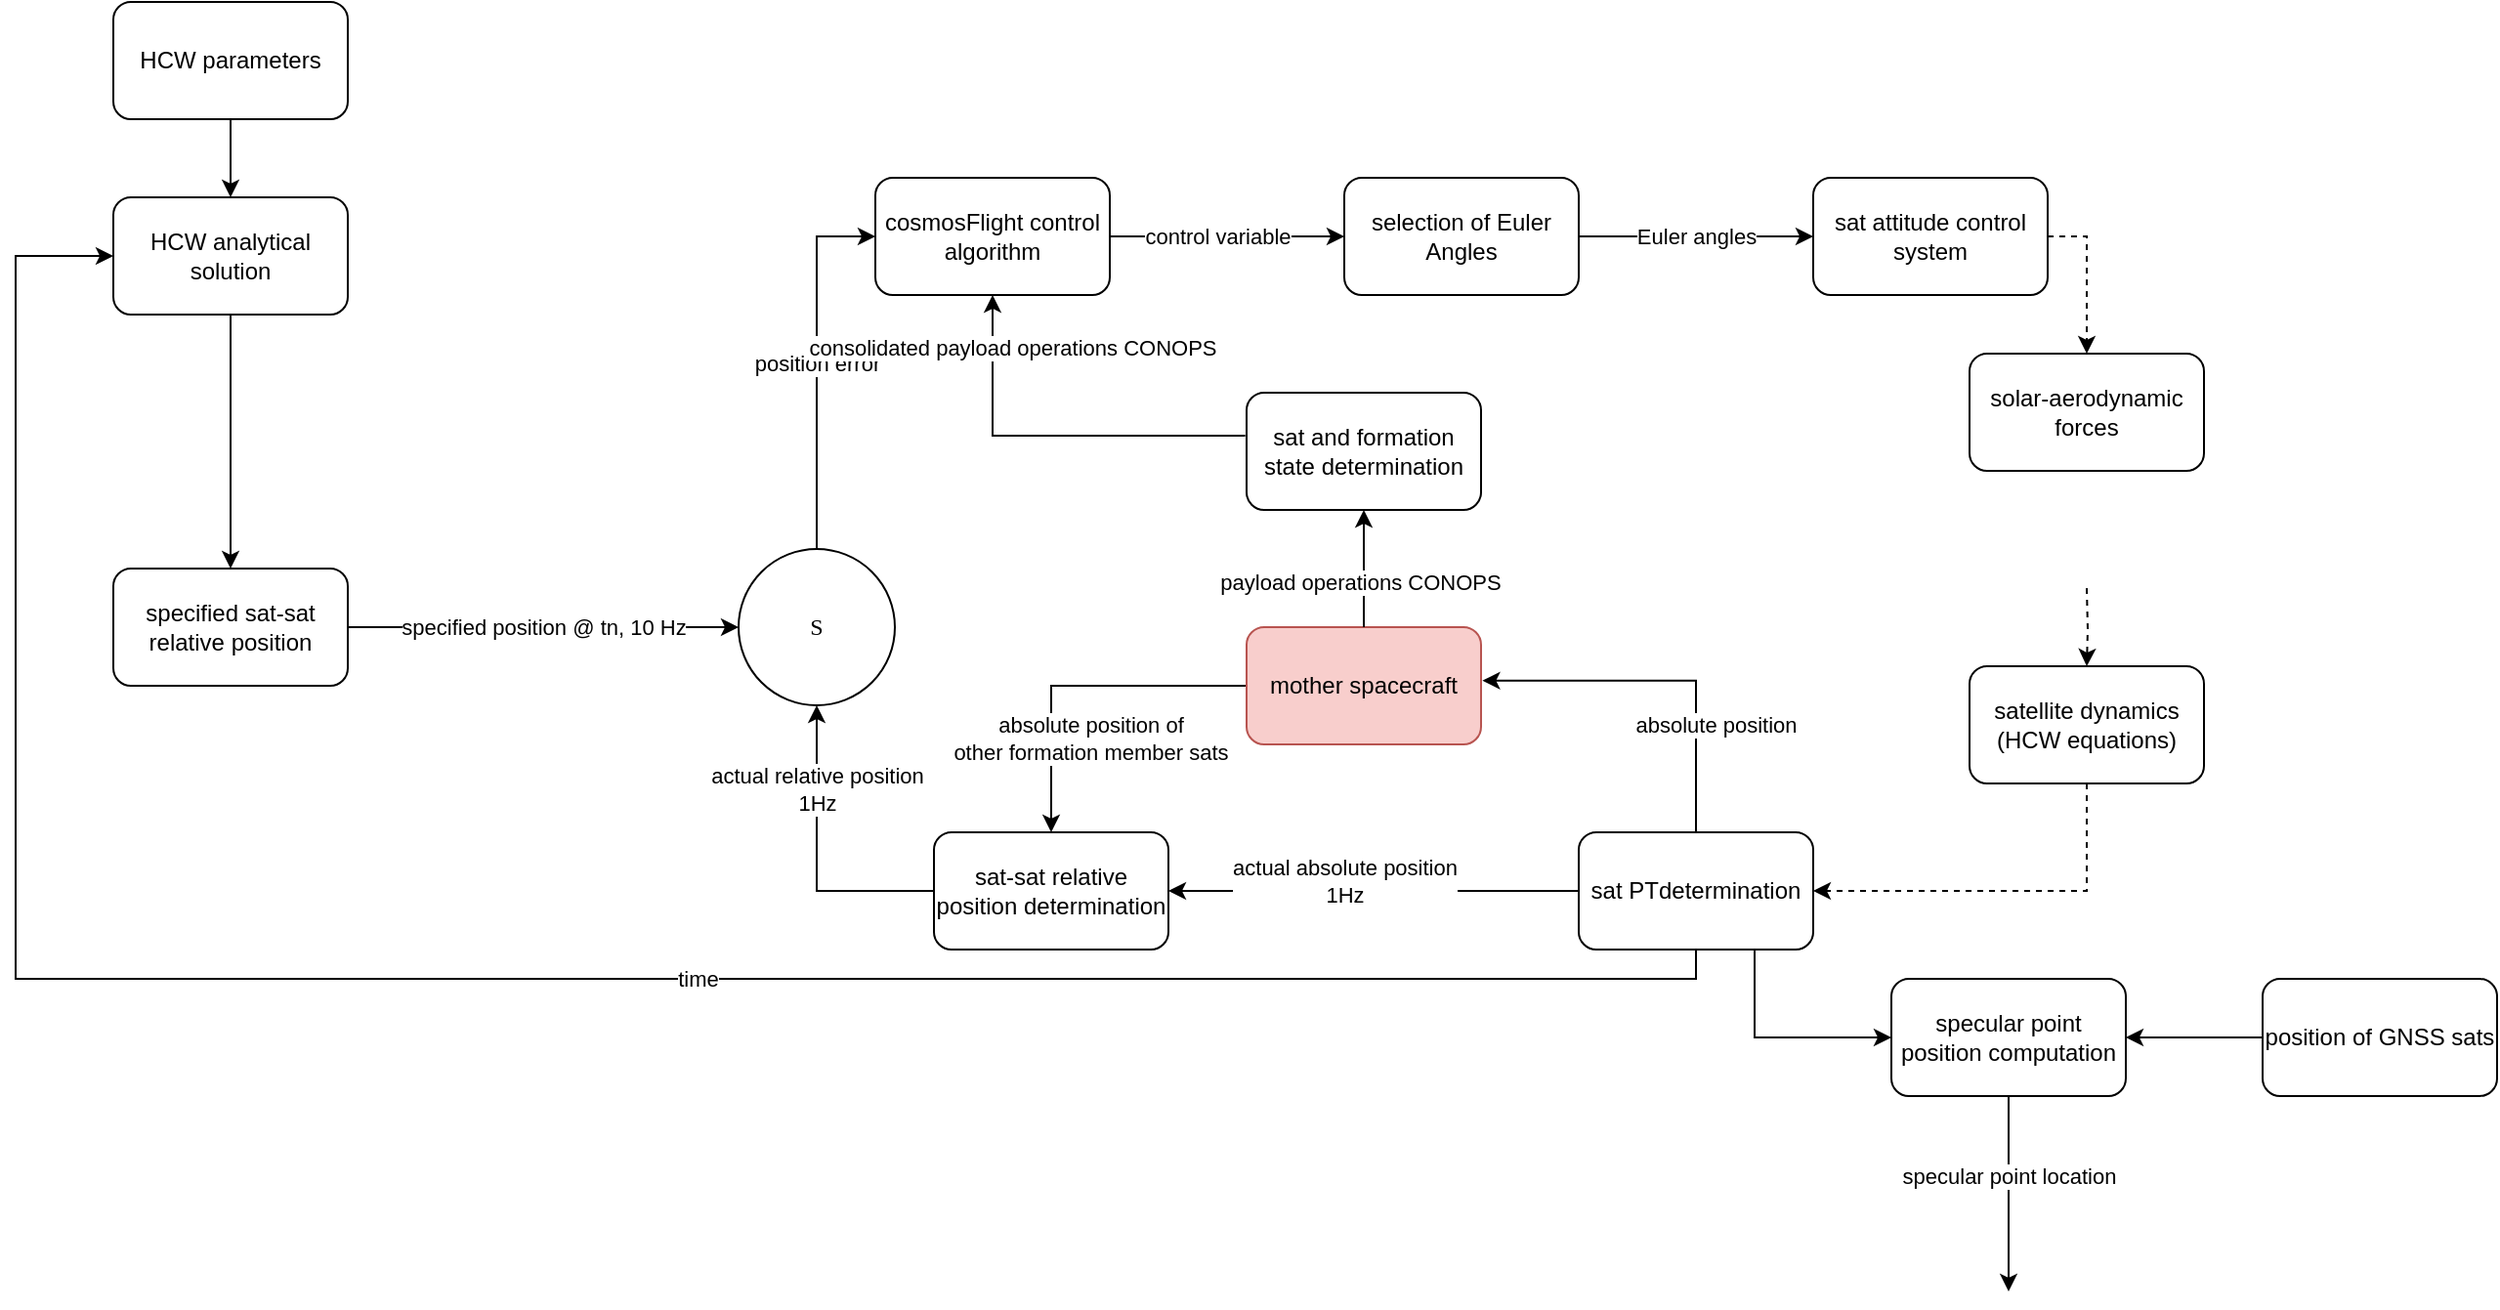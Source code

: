 <mxfile version="20.7.4" type="github">
  <diagram id="Xfj5n7e3JJY6A1mSw3fe" name="Page-1">
    <mxGraphModel dx="3590" dy="1437" grid="1" gridSize="10" guides="1" tooltips="1" connect="1" arrows="1" fold="1" page="1" pageScale="1" pageWidth="827" pageHeight="1169" math="0" shadow="0">
      <root>
        <mxCell id="0" />
        <mxCell id="1" parent="0" />
        <mxCell id="DxF82iQ1Xe6bMLV_p6Q5-1" value="&lt;font face=&quot;greekC&quot;&gt;S&lt;/font&gt;" style="ellipse;whiteSpace=wrap;html=1;aspect=fixed;" parent="1" vertex="1">
          <mxGeometry x="210" y="440" width="80" height="80" as="geometry" />
        </mxCell>
        <mxCell id="DxF82iQ1Xe6bMLV_p6Q5-9" value="actual relative position&lt;br&gt;1Hz" style="edgeStyle=orthogonalEdgeStyle;rounded=0;orthogonalLoop=1;jettySize=auto;html=1;exitX=0;exitY=0.5;exitDx=0;exitDy=0;entryX=0.5;entryY=1;entryDx=0;entryDy=0;startArrow=none;" parent="1" source="y4cqsh2HeKVNznNm2pZd-14" target="DxF82iQ1Xe6bMLV_p6Q5-1" edge="1">
          <mxGeometry x="0.442" relative="1" as="geometry">
            <mxPoint as="offset" />
          </mxGeometry>
        </mxCell>
        <mxCell id="y4cqsh2HeKVNznNm2pZd-27" style="edgeStyle=orthogonalEdgeStyle;rounded=0;orthogonalLoop=1;jettySize=auto;html=1;entryX=0;entryY=0.5;entryDx=0;entryDy=0;exitX=0.75;exitY=1;exitDx=0;exitDy=0;" parent="1" source="DxF82iQ1Xe6bMLV_p6Q5-5" target="y4cqsh2HeKVNznNm2pZd-24" edge="1">
          <mxGeometry relative="1" as="geometry">
            <mxPoint x="870" y="660" as="sourcePoint" />
          </mxGeometry>
        </mxCell>
        <mxCell id="DxF82iQ1Xe6bMLV_p6Q5-5" value="sat PTdetermination" style="rounded=1;whiteSpace=wrap;html=1;" parent="1" vertex="1">
          <mxGeometry x="640" y="585" width="120" height="60" as="geometry" />
        </mxCell>
        <mxCell id="DxF82iQ1Xe6bMLV_p6Q5-11" value="cosmosFlight control algorithm" style="rounded=1;whiteSpace=wrap;html=1;" parent="1" vertex="1">
          <mxGeometry x="280" y="250" width="120" height="60" as="geometry" />
        </mxCell>
        <mxCell id="DxF82iQ1Xe6bMLV_p6Q5-12" value="position error" style="edgeStyle=orthogonalEdgeStyle;rounded=0;orthogonalLoop=1;jettySize=auto;html=1;exitX=0.5;exitY=0;exitDx=0;exitDy=0;entryX=0;entryY=0.5;entryDx=0;entryDy=0;" parent="1" source="DxF82iQ1Xe6bMLV_p6Q5-1" target="DxF82iQ1Xe6bMLV_p6Q5-11" edge="1">
          <mxGeometry relative="1" as="geometry">
            <mxPoint x="420" y="510" as="sourcePoint" />
            <mxPoint x="260" y="430" as="targetPoint" />
          </mxGeometry>
        </mxCell>
        <mxCell id="DxF82iQ1Xe6bMLV_p6Q5-14" value="sat attitude control system" style="rounded=1;whiteSpace=wrap;html=1;" parent="1" vertex="1">
          <mxGeometry x="760" y="250" width="120" height="60" as="geometry" />
        </mxCell>
        <mxCell id="DxF82iQ1Xe6bMLV_p6Q5-16" value="Euler angles" style="edgeStyle=orthogonalEdgeStyle;rounded=0;orthogonalLoop=1;jettySize=auto;html=1;exitX=1;exitY=0.5;exitDx=0;exitDy=0;entryX=0;entryY=0.5;entryDx=0;entryDy=0;" parent="1" source="y4cqsh2HeKVNznNm2pZd-3" target="DxF82iQ1Xe6bMLV_p6Q5-14" edge="1">
          <mxGeometry relative="1" as="geometry">
            <mxPoint x="260" y="350" as="sourcePoint" />
            <mxPoint x="420" y="290" as="targetPoint" />
            <mxPoint as="offset" />
          </mxGeometry>
        </mxCell>
        <mxCell id="DxF82iQ1Xe6bMLV_p6Q5-18" value="specified position @ tn, 10 Hz" style="edgeStyle=orthogonalEdgeStyle;rounded=0;orthogonalLoop=1;jettySize=auto;html=1;entryX=0;entryY=0.5;entryDx=0;entryDy=0;exitX=1;exitY=0.5;exitDx=0;exitDy=0;" parent="1" source="y4cqsh2HeKVNznNm2pZd-16" target="DxF82iQ1Xe6bMLV_p6Q5-1" edge="1">
          <mxGeometry relative="1" as="geometry">
            <mxPoint x="40" y="420" as="sourcePoint" />
            <mxPoint y="290" as="targetPoint" />
          </mxGeometry>
        </mxCell>
        <mxCell id="y4cqsh2HeKVNznNm2pZd-1" value="satellite dynamics (HCW equations)" style="rounded=1;whiteSpace=wrap;html=1;" parent="1" vertex="1">
          <mxGeometry x="840" y="500" width="120" height="60" as="geometry" />
        </mxCell>
        <mxCell id="y4cqsh2HeKVNznNm2pZd-2" value="" style="edgeStyle=orthogonalEdgeStyle;rounded=0;orthogonalLoop=1;jettySize=auto;html=1;exitX=0.5;exitY=1;exitDx=0;exitDy=0;entryX=0.5;entryY=0;entryDx=0;entryDy=0;dashed=1;startArrow=none;" parent="1" target="y4cqsh2HeKVNznNm2pZd-1" edge="1">
          <mxGeometry x="0.429" relative="1" as="geometry">
            <mxPoint x="900" y="460.0" as="sourcePoint" />
            <mxPoint x="710" y="440" as="targetPoint" />
            <mxPoint as="offset" />
          </mxGeometry>
        </mxCell>
        <mxCell id="y4cqsh2HeKVNznNm2pZd-3" value="selection of Euler Angles" style="rounded=1;whiteSpace=wrap;html=1;" parent="1" vertex="1">
          <mxGeometry x="520" y="250" width="120" height="60" as="geometry" />
        </mxCell>
        <mxCell id="y4cqsh2HeKVNznNm2pZd-4" value="control variable" style="edgeStyle=orthogonalEdgeStyle;rounded=0;orthogonalLoop=1;jettySize=auto;html=1;exitX=1;exitY=0.5;exitDx=0;exitDy=0;entryX=0;entryY=0.5;entryDx=0;entryDy=0;" parent="1" source="DxF82iQ1Xe6bMLV_p6Q5-11" target="y4cqsh2HeKVNznNm2pZd-3" edge="1">
          <mxGeometry x="-0.091" relative="1" as="geometry">
            <mxPoint x="260" y="350" as="sourcePoint" />
            <mxPoint x="350" y="290" as="targetPoint" />
            <mxPoint as="offset" />
          </mxGeometry>
        </mxCell>
        <mxCell id="y4cqsh2HeKVNznNm2pZd-5" value="" style="edgeStyle=orthogonalEdgeStyle;rounded=0;orthogonalLoop=1;jettySize=auto;html=1;exitX=0.5;exitY=1;exitDx=0;exitDy=0;entryX=1;entryY=0.5;entryDx=0;entryDy=0;dashed=1;" parent="1" source="y4cqsh2HeKVNznNm2pZd-1" target="DxF82iQ1Xe6bMLV_p6Q5-5" edge="1">
          <mxGeometry relative="1" as="geometry">
            <mxPoint x="340" y="640" as="sourcePoint" />
            <mxPoint x="260" y="490" as="targetPoint" />
          </mxGeometry>
        </mxCell>
        <mxCell id="y4cqsh2HeKVNznNm2pZd-7" value="solar-aerodynamic forces" style="rounded=1;whiteSpace=wrap;html=1;" parent="1" vertex="1">
          <mxGeometry x="840" y="340" width="120" height="60" as="geometry" />
        </mxCell>
        <mxCell id="y4cqsh2HeKVNznNm2pZd-9" value="" style="edgeStyle=orthogonalEdgeStyle;rounded=0;orthogonalLoop=1;jettySize=auto;html=1;exitX=1;exitY=0.5;exitDx=0;exitDy=0;dashed=1;startArrow=none;" parent="1" source="DxF82iQ1Xe6bMLV_p6Q5-14" target="y4cqsh2HeKVNznNm2pZd-7" edge="1">
          <mxGeometry x="0.429" relative="1" as="geometry">
            <mxPoint x="910" y="410" as="sourcePoint" />
            <mxPoint x="910" y="450" as="targetPoint" />
            <mxPoint as="offset" />
          </mxGeometry>
        </mxCell>
        <mxCell id="y4cqsh2HeKVNznNm2pZd-10" value="HCW analytical solution" style="rounded=1;whiteSpace=wrap;html=1;" parent="1" vertex="1">
          <mxGeometry x="-110" y="260" width="120" height="60" as="geometry" />
        </mxCell>
        <mxCell id="y4cqsh2HeKVNznNm2pZd-11" value="HCW parameters" style="rounded=1;whiteSpace=wrap;html=1;" parent="1" vertex="1">
          <mxGeometry x="-110" y="160" width="120" height="60" as="geometry" />
        </mxCell>
        <mxCell id="y4cqsh2HeKVNznNm2pZd-12" value="" style="edgeStyle=orthogonalEdgeStyle;rounded=0;orthogonalLoop=1;jettySize=auto;html=1;exitX=0.5;exitY=1;exitDx=0;exitDy=0;entryX=0.5;entryY=0;entryDx=0;entryDy=0;" parent="1" source="y4cqsh2HeKVNznNm2pZd-11" target="y4cqsh2HeKVNznNm2pZd-10" edge="1">
          <mxGeometry relative="1" as="geometry">
            <mxPoint x="450" y="580" as="sourcePoint" />
            <mxPoint x="180" y="480" as="targetPoint" />
          </mxGeometry>
        </mxCell>
        <mxCell id="y4cqsh2HeKVNznNm2pZd-14" value="sat-sat relative position determination" style="rounded=1;whiteSpace=wrap;html=1;" parent="1" vertex="1">
          <mxGeometry x="310" y="585" width="120" height="60" as="geometry" />
        </mxCell>
        <mxCell id="y4cqsh2HeKVNznNm2pZd-16" value="specified sat-sat relative position" style="rounded=1;whiteSpace=wrap;html=1;" parent="1" vertex="1">
          <mxGeometry x="-110" y="450" width="120" height="60" as="geometry" />
        </mxCell>
        <mxCell id="y4cqsh2HeKVNznNm2pZd-17" value="" style="edgeStyle=orthogonalEdgeStyle;rounded=0;orthogonalLoop=1;jettySize=auto;html=1;exitX=0.5;exitY=1;exitDx=0;exitDy=0;entryX=0.5;entryY=0;entryDx=0;entryDy=0;" parent="1" source="y4cqsh2HeKVNznNm2pZd-10" target="y4cqsh2HeKVNznNm2pZd-16" edge="1">
          <mxGeometry relative="1" as="geometry">
            <mxPoint x="-40" y="260" as="sourcePoint" />
            <mxPoint x="-40" y="310" as="targetPoint" />
          </mxGeometry>
        </mxCell>
        <mxCell id="y4cqsh2HeKVNznNm2pZd-20" value="actual absolute position&lt;br&gt;1Hz" style="edgeStyle=orthogonalEdgeStyle;rounded=0;orthogonalLoop=1;jettySize=auto;html=1;exitX=0;exitY=0.5;exitDx=0;exitDy=0;entryX=1;entryY=0.5;entryDx=0;entryDy=0;startArrow=none;" parent="1" source="DxF82iQ1Xe6bMLV_p6Q5-5" target="y4cqsh2HeKVNznNm2pZd-14" edge="1">
          <mxGeometry x="0.143" y="-5" relative="1" as="geometry">
            <mxPoint x="480" y="630" as="sourcePoint" />
            <mxPoint x="260" y="530" as="targetPoint" />
            <mxPoint as="offset" />
          </mxGeometry>
        </mxCell>
        <mxCell id="y4cqsh2HeKVNznNm2pZd-21" value="absolute position of&lt;br&gt;other formation member sats" style="edgeStyle=orthogonalEdgeStyle;rounded=0;orthogonalLoop=1;jettySize=auto;html=1;entryX=0.5;entryY=0;entryDx=0;entryDy=0;startArrow=none;exitX=0;exitY=0.5;exitDx=0;exitDy=0;" parent="1" source="y4cqsh2HeKVNznNm2pZd-31" target="y4cqsh2HeKVNznNm2pZd-14" edge="1">
          <mxGeometry x="0.45" y="20" relative="1" as="geometry">
            <mxPoint x="460" y="510" as="sourcePoint" />
            <mxPoint x="270" y="540" as="targetPoint" />
            <mxPoint as="offset" />
          </mxGeometry>
        </mxCell>
        <mxCell id="y4cqsh2HeKVNznNm2pZd-24" value="specular point position computation" style="rounded=1;whiteSpace=wrap;html=1;" parent="1" vertex="1">
          <mxGeometry x="800" y="660" width="120" height="60" as="geometry" />
        </mxCell>
        <mxCell id="y4cqsh2HeKVNznNm2pZd-26" style="edgeStyle=orthogonalEdgeStyle;rounded=0;orthogonalLoop=1;jettySize=auto;html=1;entryX=1;entryY=0.5;entryDx=0;entryDy=0;" parent="1" source="y4cqsh2HeKVNznNm2pZd-25" target="y4cqsh2HeKVNznNm2pZd-24" edge="1">
          <mxGeometry relative="1" as="geometry" />
        </mxCell>
        <mxCell id="y4cqsh2HeKVNznNm2pZd-25" value="position of GNSS sats" style="rounded=1;whiteSpace=wrap;html=1;" parent="1" vertex="1">
          <mxGeometry x="990" y="660" width="120" height="60" as="geometry" />
        </mxCell>
        <mxCell id="y4cqsh2HeKVNznNm2pZd-29" value="specular point location" style="edgeStyle=orthogonalEdgeStyle;rounded=0;orthogonalLoop=1;jettySize=auto;html=1;exitX=0.5;exitY=1;exitDx=0;exitDy=0;startArrow=none;" parent="1" source="y4cqsh2HeKVNznNm2pZd-24" edge="1">
          <mxGeometry x="-0.188" relative="1" as="geometry">
            <mxPoint x="870" y="850" as="sourcePoint" />
            <mxPoint x="860" y="820" as="targetPoint" />
            <mxPoint as="offset" />
          </mxGeometry>
        </mxCell>
        <mxCell id="y4cqsh2HeKVNznNm2pZd-30" value="time" style="edgeStyle=orthogonalEdgeStyle;rounded=0;orthogonalLoop=1;jettySize=auto;html=1;startArrow=none;entryX=0;entryY=0.5;entryDx=0;entryDy=0;" parent="1" source="DxF82iQ1Xe6bMLV_p6Q5-5" target="y4cqsh2HeKVNznNm2pZd-10" edge="1">
          <mxGeometry x="-0.188" relative="1" as="geometry">
            <mxPoint x="770" y="570" as="sourcePoint" />
            <mxPoint x="-300" y="320" as="targetPoint" />
            <mxPoint as="offset" />
            <Array as="points">
              <mxPoint x="700" y="660" />
              <mxPoint x="-160" y="660" />
              <mxPoint x="-160" y="290" />
            </Array>
          </mxGeometry>
        </mxCell>
        <mxCell id="y4cqsh2HeKVNznNm2pZd-31" value="mother spacecraft" style="rounded=1;whiteSpace=wrap;html=1;fillColor=#f8cecc;strokeColor=#b85450;" parent="1" vertex="1">
          <mxGeometry x="470" y="480" width="120" height="60" as="geometry" />
        </mxCell>
        <mxCell id="y4cqsh2HeKVNznNm2pZd-33" value="absolute position" style="edgeStyle=orthogonalEdgeStyle;rounded=0;orthogonalLoop=1;jettySize=auto;html=1;exitX=0.5;exitY=0;exitDx=0;exitDy=0;startArrow=none;entryX=1.006;entryY=0.456;entryDx=0;entryDy=0;entryPerimeter=0;" parent="1" source="DxF82iQ1Xe6bMLV_p6Q5-5" target="y4cqsh2HeKVNznNm2pZd-31" edge="1">
          <mxGeometry x="-0.411" y="-10" relative="1" as="geometry">
            <mxPoint x="980" y="680" as="sourcePoint" />
            <mxPoint x="760" y="760" as="targetPoint" />
            <mxPoint as="offset" />
          </mxGeometry>
        </mxCell>
        <mxCell id="h0956imqwXbQfuDrspQU-1" value="consolidated payload operations CONOPS" style="edgeStyle=orthogonalEdgeStyle;rounded=0;orthogonalLoop=1;jettySize=auto;html=1;entryX=0.5;entryY=1;entryDx=0;entryDy=0;startArrow=none;exitX=-0.006;exitY=0.367;exitDx=0;exitDy=0;exitPerimeter=0;" edge="1" parent="1" source="h0956imqwXbQfuDrspQU-2" target="DxF82iQ1Xe6bMLV_p6Q5-11">
          <mxGeometry x="0.729" y="-10" relative="1" as="geometry">
            <mxPoint x="480" y="405" as="sourcePoint" />
            <mxPoint x="380" y="535" as="targetPoint" />
            <mxPoint as="offset" />
          </mxGeometry>
        </mxCell>
        <mxCell id="h0956imqwXbQfuDrspQU-2" value="sat and formation state determination" style="rounded=1;whiteSpace=wrap;html=1;" vertex="1" parent="1">
          <mxGeometry x="470" y="360" width="120" height="60" as="geometry" />
        </mxCell>
        <mxCell id="h0956imqwXbQfuDrspQU-4" value="" style="edgeStyle=orthogonalEdgeStyle;rounded=0;orthogonalLoop=1;jettySize=auto;html=1;entryX=0.5;entryY=1;entryDx=0;entryDy=0;startArrow=none;exitX=0.5;exitY=0;exitDx=0;exitDy=0;" edge="1" parent="1" source="y4cqsh2HeKVNznNm2pZd-31" target="h0956imqwXbQfuDrspQU-2">
          <mxGeometry x="0.729" y="-10" relative="1" as="geometry">
            <mxPoint x="479.28" y="432.02" as="sourcePoint" />
            <mxPoint x="531.68" y="452.1" as="targetPoint" />
            <mxPoint as="offset" />
          </mxGeometry>
        </mxCell>
        <mxCell id="h0956imqwXbQfuDrspQU-5" value="payload operations CONOPS" style="edgeLabel;html=1;align=center;verticalAlign=middle;resizable=0;points=[];" vertex="1" connectable="0" parent="h0956imqwXbQfuDrspQU-4">
          <mxGeometry x="-0.259" relative="1" as="geometry">
            <mxPoint x="-2" y="-1" as="offset" />
          </mxGeometry>
        </mxCell>
      </root>
    </mxGraphModel>
  </diagram>
</mxfile>
